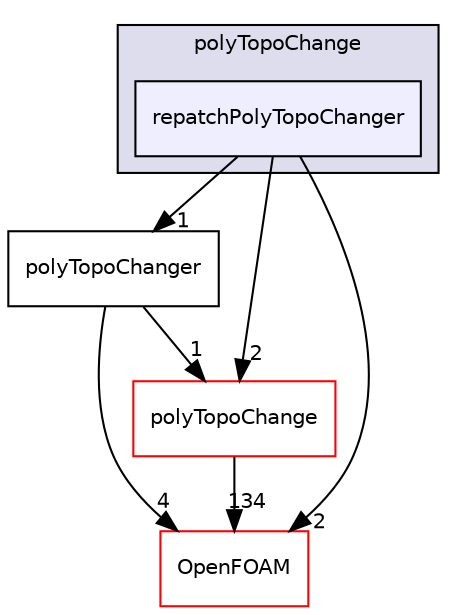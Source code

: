 digraph "src/dynamicMesh/polyTopoChange/repatchPolyTopoChanger" {
  bgcolor=transparent;
  compound=true
  node [ fontsize="10", fontname="Helvetica"];
  edge [ labelfontsize="10", labelfontname="Helvetica"];
  subgraph clusterdir_1dcc9f8d039401a5088c21c8f851d182 {
    graph [ bgcolor="#ddddee", pencolor="black", label="polyTopoChange" fontname="Helvetica", fontsize="10", URL="dir_1dcc9f8d039401a5088c21c8f851d182.html"]
  dir_7a775dd1b60aa147514997acd297068e [shape=box, label="repatchPolyTopoChanger", style="filled", fillcolor="#eeeeff", pencolor="black", URL="dir_7a775dd1b60aa147514997acd297068e.html"];
  }
  dir_0952f9b6d6fcae993c8491153539ae37 [shape=box label="polyTopoChanger" URL="dir_0952f9b6d6fcae993c8491153539ae37.html"];
  dir_c5473ff19b20e6ec4dfe5c310b3778a8 [shape=box label="OpenFOAM" color="red" URL="dir_c5473ff19b20e6ec4dfe5c310b3778a8.html"];
  dir_312178702b93695831f6550a8adac170 [shape=box label="polyTopoChange" color="red" URL="dir_312178702b93695831f6550a8adac170.html"];
  dir_0952f9b6d6fcae993c8491153539ae37->dir_c5473ff19b20e6ec4dfe5c310b3778a8 [headlabel="4", labeldistance=1.5 headhref="dir_000853_001893.html"];
  dir_0952f9b6d6fcae993c8491153539ae37->dir_312178702b93695831f6550a8adac170 [headlabel="1", labeldistance=1.5 headhref="dir_000853_000846.html"];
  dir_7a775dd1b60aa147514997acd297068e->dir_0952f9b6d6fcae993c8491153539ae37 [headlabel="1", labeldistance=1.5 headhref="dir_000854_000853.html"];
  dir_7a775dd1b60aa147514997acd297068e->dir_c5473ff19b20e6ec4dfe5c310b3778a8 [headlabel="2", labeldistance=1.5 headhref="dir_000854_001893.html"];
  dir_7a775dd1b60aa147514997acd297068e->dir_312178702b93695831f6550a8adac170 [headlabel="2", labeldistance=1.5 headhref="dir_000854_000846.html"];
  dir_312178702b93695831f6550a8adac170->dir_c5473ff19b20e6ec4dfe5c310b3778a8 [headlabel="134", labeldistance=1.5 headhref="dir_000846_001893.html"];
}

